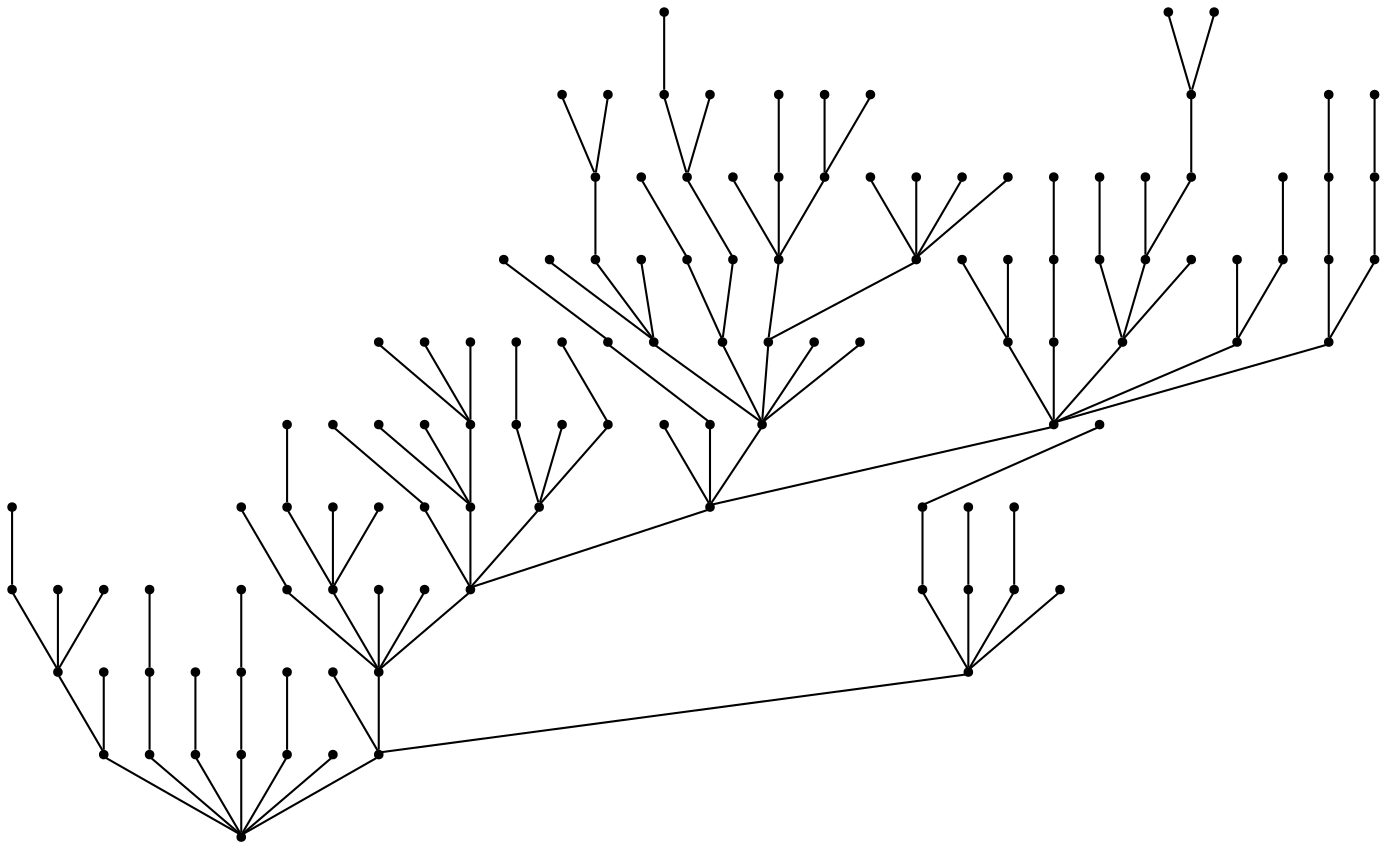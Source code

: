 graph {
  node [shape=point,comment="{\"directed\":false,\"doi\":\"10.1007/978-3-540-70904-6_9\",\"figure\":\"8\"}"]

  v0 [pos="1017.1142123909883,459.7537061903215"]
  v1 [pos="1013.2353424781976,720.8297114902076"]
  v2 [pos="842.8786609738372,472.3125478956438"]
  v3 [pos="689.5897336028343,377.1984439426002"]
  v4 [pos="561.9514137445494,400.9458880954322"]
  v5 [pos="543.2307299236918,447.70002577039963"]
  v6 [pos="1300.2522892441862,582.8078291151263"]
  v7 [pos="1238.1980332485464,557.9703352186419"]
  v8 [pos="1242.9874500363371,533.1323009067115"]
  v9 [pos="1241.7789039789243,469.89692264133066"]
  v10 [pos="1241.7789039789245,545.7817734612363"]
  v11 [pos="1176.1458439316862,533.1323009067114"]
  v12 [pos="1176.145843931686,482.5442653232153"]
  v13 [pos="1213.5705032703488,399.4479518466529"]
  v14 [pos="1157.3392578125,435.5781894259985"]
  v15 [pos="1177.3533884447675,520.4854668511288"]
  v16 [pos="1110.5128315770348,520.4854668511288"]
  v17 [pos="1110.512831577035,495.19122653537363"]
  v18 [pos="1168.985183502907,458.16358142428965"]
  v19 [pos="1106.9329941860465,483.0005349053281"]
  v20 [pos="1162.2375567768895,321.4031240675188"]
  v21 [pos="1113.8618845385172,367.5203344557025"]
  v22 [pos="1101.110015443314,471.70782301161046"]
  v23 [pos="1141.6311001090116,415.60421201917904"]
  v24 [pos="1093.2554278706396,461.7229482862689"]
  v25 [pos="1111.720344295058,507.8380605909563"]
  v26 [pos="1065.487770257994,413.6359871758359"]
  v27 [pos="1044.878738190407,507.8380605909563"]
  v28 [pos="1094.6556822311045,350.88021172417575"]
  v29 [pos="1055.8844226925873,405.31721327039975"]
  v30 [pos="1072.6464117005814,338.176093631321"]
  v31 [pos="1044.878738190407,398.96561516655856"]
  v32 [pos="1032.8717955123545,394.8083262973365"]
  v33 [pos="1031.3897483648254,617.0734426710344"]
  v34 [pos="975.1616188226743,580.9438090854226"]
  v35 [pos="978.341378997093,514.1912163628475"]
  v36 [pos="985.4697674418603,660.0401263766823"]
  v37 [pos="1006.0767169331397,645.3677198621965"]
  v38 [pos="957.7031431686046,599.2521307203508"]
  v39 [pos="996.4733852652616,653.6870341830787"]
  v40 [pos="994.0984374999999,449.24586825900633"]
  v41 [pos="980.9835483284884,569.6526230706113"]
  v42 [pos="918.9303097747093,544.8125542534726"]
  v43 [pos="967.306999454942,590.9302096896705"]
  v44 [pos="887.0900072674418,341.8183030022519"]
  v45 [pos="871.3308184956395,406.76307890150326"]
  v46 [pos="883.3398278524709,666.0031975640195"]
  v47 [pos="855.5737281976744,605.2130402459043"]
  v48 [pos="874.5105786700582,736.9110128614641"]
  v49 [pos="871.3308184956395,670.1578161451555"]
  v50 [pos="858.753488372093,671.966173383925"]
  v51 [pos="855.5737281976744,471.70782301161057"]
  v52 [pos="861.9332485465117,738.719274732802"]
  v53 [pos="858.753488372093,404.9563111199277"]
  v54 [pos="852.3919013444767,538.4609561496314"]
  v55 [pos="849.2412972383721,738.1151538425027"]
  v56 [pos="846.0594703851744,405.56043201022715"]
  v57 [pos="836.5472792514536,339.41151512993747"]
  v58 [pos="833.3675190770348,406.16512510511643"]
  v59 [pos="785.853461119186,544.8125542534726"]
  v60 [pos="776.3407453670056,610.9615029229062"]
  v61 [pos="763.9926258175872,607.9656940036352"]
  v62 [pos="742.1307412790696,671.1192788018125"]
  v63 [pos="733.3124454941861,503.5031975640194"]
  v64 [pos="733.3124454941861,586.1234686109758"]
  v65 [pos="720.2683639171512,734.2734675937232"]
  v66 [pos="711.4510855741279,440.3510750664609"]
  v67 [pos="711.4510855741278,649.2776256137427"]
  v68 [pos="701.9394349563954,374.2026032341854"]
  v69 [pos="699.8916503906249,445.62765969170493"]
  v70 [pos="699.891650390625,643.9990064832903"]
  v71 [pos="692.4267271529797,308.0526373121478"]
  v72 [pos="689.5897336028343,712.4313375684953"]
  v73 [pos="689.5412858829942,636.6297107272683"]
  v74 [pos="682.9134947311046,241.90524631076437"]
  v75 [pos="678.0303063680958,382.47502856784433"]
  v76 [pos="678.0303063680958,707.1526230706113"]
  v77 [pos="673.902425508721,472.88131925794846"]
  v78 [pos="673.9024255087209,616.7479218377011"]
  v79 [pos="670.564317996003,244.900546603733"]
  v80 [pos="669.1791583393896,522.3313034905332"]
  v81 [pos="669.1791583393896,604.9526235792375"]
  v82 [pos="666.7750783521076,509.856289757623"]
  v83 [pos="666.4718886264534,387.7531390719947"]
  v84 [pos="666.4718886264535,701.8745125664609"]
  v85 [pos="656.1210074491278,395.12294345431894"]
  v86 [pos="656.1210074491278,694.5062976413308"]
  v87 [pos="645.7690849836483,687.1359528435605"]
  v88 [pos="636.9997456395349,677.9407204522031"]
  v89 [pos="633.0516101925872,329.87709257337826"]
  v90 [pos="633.0516101925872,759.7489696078834"]
  v91 [pos="622.7002043968023,752.3802460564511"]
  v92 [pos="621.3619345021802,431.5698326958553"]
  v93 [pos="621.3619345021802,658.0577871534563"]
  v94 [pos="614.4913880813954,647.3692597283261"]
  v95 [pos="612.3493232194768,344.61568408542246"]
  v96 [pos="609.768120912064,454.052609337701"]
  v97 [pos="609.7681209120639,635.5739614698625"]
  v98 [pos="605.0458950308865,623.778663211399"]
  v99 [pos="601.9973928052326,737.6401604546445"]
  v100 [pos="593.2290947492733,728.4448009067116"]
  v101 [pos="578.9290447856105,286.74071841769785"]
  v102 [pos="577.5887002634447,381.064130995009"]
  v103 [pos="568.820394258721,390.25942696465415"]
  v104 [pos="568.5786802779796,294.1114764743386"]
  v105 [pos="555.0803427053052,677.992218865289"]
  v106 [pos="550.3570755359739,423.42923694186777"]
  v107 [pos="550.3570755359739,666.1979696485735"]
  v108 [pos="545.6353265806686,435.22399478488535"]
  v109 [pos="545.5077171148256,228.8656573825416"]
  v110 [pos="543.2307299236918,460.4063055250383"]
  v111 [pos="540.9120753088663,642.6073413425025"]
  v112 [pos="540.6885878452035,769.7568596733945"]
  v113 [pos="533.8180414244185,330.5583975050188"]
  v114 [pos="525.0497433684593,339.75261264377207"]
  v115 [pos="516.2804119731105,348.94794040256113"]
  v116 [pos="496.91640284338666,820.261989169651"]
  v117 [pos="490.94652298328486,696.8193393283424"]
  v118 [pos="488.14809683866287,811.0667249891497"]
  v119 [pos="476.778271484375,661.4359876844621"]

  v119 -- v111 [id="-2",pos="476.778271484375,661.4359876844621 540.9120753088663,642.6073413425025 540.9120753088663,642.6073413425025 540.9120753088663,642.6073413425025"]
  v118 -- v112 [id="-5",pos="488.14809683866287,811.0667249891497 540.6885878452035,769.7568596733945 540.6885878452035,769.7568596733945 540.6885878452035,769.7568596733945"]
  v117 -- v107 [id="-6",pos="490.94652298328486,696.8193393283424 550.3570755359739,666.1979696485735 550.3570755359739,666.1979696485735 550.3570755359739,666.1979696485735"]
  v116 -- v112 [id="-11",pos="496.91640284338666,820.261989169651 540.6885878452035,769.7568596733945 540.6885878452035,769.7568596733945 540.6885878452035,769.7568596733945"]
  v115 -- v103 [id="-14",pos="516.2804119731105,348.94794040256113 568.820394258721,390.25942696465415 568.820394258721,390.25942696465415 568.820394258721,390.25942696465415"]
  v114 -- v103 [id="-17",pos="525.0497433684593,339.75261264377207 568.820394258721,390.25942696465415 568.820394258721,390.25942696465415 568.820394258721,390.25942696465415"]
  v113 -- v102 [id="-20",pos="533.8180414244185,330.5583975050188 577.5887002634447,381.064130995009 577.5887002634447,381.064130995009 577.5887002634447,381.064130995009"]
  v112 -- v100 [id="-23",pos="540.6885878452035,769.7568596733945 593.2290947492733,728.4448009067116 593.2290947492733,728.4448009067116 593.2290947492733,728.4448009067116"]
  v111 -- v98 [id="-24",pos="540.9120753088663,642.6073413425025 605.0458950308865,623.778663211399 605.0458950308865,623.778663211399 605.0458950308865,623.778663211399"]
  v110 -- v96 [id="-25",pos="543.2307299236918,460.4063055250383 609.768120912064,454.052609337701 609.768120912064,454.052609337701 609.768120912064,454.052609337701"]
  v5 -- v96 [id="-26",pos="543.2307299236918,447.70002577039963 609.768120912064,454.052609337701 609.768120912064,454.052609337701 609.768120912064,454.052609337701"]
  v109 -- v101 [id="-31",pos="545.5077171148256,228.8656573825416 578.9290447856105,286.74071841769785 578.9290447856105,286.74071841769785 578.9290447856105,286.74071841769785"]
  v108 -- v96 [id="-32",pos="545.6353265806686,435.22399478488535 609.768120912064,454.052609337701 609.768120912064,454.052609337701 609.768120912064,454.052609337701"]
  v107 -- v97 [id="-47",pos="550.3570755359739,666.1979696485735 609.7681209120639,635.5739614698625 609.7681209120639,635.5739614698625 609.7681209120639,635.5739614698625"]
  v106 -- v96 [id="-48",pos="550.3570755359739,423.42923694186777 609.768120912064,454.052609337701 609.768120912064,454.052609337701 609.768120912064,454.052609337701"]
  v105 -- v94 [id="-53",pos="555.0803427053052,677.992218865289 614.4913880813954,647.3692597283261 614.4913880813954,647.3692597283261 614.4913880813954,647.3692597283261"]
  v4 -- v92 [id="-56",pos="561.9514137445494,400.9458880954322 621.3619345021802,431.5698326958553 621.3619345021802,431.5698326958553 621.3619345021802,431.5698326958553"]
  v104 -- v95 [id="-62",pos="568.5786802779796,294.1114764743386 612.3493232194768,344.61568408542246 612.3493232194768,344.61568408542246 612.3493232194768,344.61568408542246"]
  v103 -- v92 [id="-63",pos="568.820394258721,390.25942696465415 621.3619345021802,431.5698326958553 621.3619345021802,431.5698326958553 621.3619345021802,431.5698326958553"]
  v102 -- v92 [id="-68",pos="577.5887002634447,381.064130995009 621.3619345021802,431.5698326958553 621.3619345021802,431.5698326958553 621.3619345021802,431.5698326958553"]
  v101 -- v95 [id="-69",pos="578.9290447856105,286.74071841769785 612.3493232194768,344.61568408542246 612.3493232194768,344.61568408542246 612.3493232194768,344.61568408542246"]
  v100 -- v87 [id="-74",pos="593.2290947492733,728.4448009067116 645.7690849836483,687.1359528435605 645.7690849836483,687.1359528435605 645.7690849836483,687.1359528435605"]
  v99 -- v87 [id="-77",pos="601.9973928052326,737.6401604546445 645.7690849836483,687.1359528435605 645.7690849836483,687.1359528435605 645.7690849836483,687.1359528435605"]
  v98 -- v81 [id="-78",pos="605.0458950308865,623.778663211399 669.1791583393896,604.9526235792375 669.1791583393896,604.9526235792375 669.1791583393896,604.9526235792375"]
  v97 -- v81 [id="-83",pos="609.7681209120639,635.5739614698625 669.1791583393896,604.9526235792375 669.1791583393896,604.9526235792375 669.1791583393896,604.9526235792375"]
  v96 -- v77 [id="-84",pos="609.768120912064,454.052609337701 673.902425508721,472.88131925794846 673.902425508721,472.88131925794846 673.902425508721,472.88131925794846"]
  v95 -- v85 [id="-85",pos="612.3493232194768,344.61568408542246 656.1210074491278,395.12294345431894 656.1210074491278,395.12294345431894 656.1210074491278,395.12294345431894"]
  v94 -- v78 [id="-90",pos="614.4913880813954,647.3692597283261 673.9024255087209,616.7479218377011 673.9024255087209,616.7479218377011 673.9024255087209,616.7479218377011"]
  v93 -- v78 [id="-95",pos="621.3619345021802,658.0577871534563 673.9024255087209,616.7479218377011 673.9024255087209,616.7479218377011 673.9024255087209,616.7479218377011"]
  v92 -- v77 [id="-96",pos="621.3619345021802,431.5698326958553 673.902425508721,472.88131925794846 673.902425508721,472.88131925794846 673.902425508721,472.88131925794846"]
  v91 -- v86 [id="-97",pos="622.7002043968023,752.3802460564511 656.1210074491278,694.5062976413308 656.1210074491278,694.5062976413308 656.1210074491278,694.5062976413308"]
  v90 -- v84 [id="-107",pos="633.0516101925872,759.7489696078834 666.4718886264535,701.8745125664609 666.4718886264535,701.8745125664609 666.4718886264535,701.8745125664609"]
  v89 -- v83 [id="-108",pos="633.0516101925872,329.87709257337826 666.4718886264534,387.7531390719947 666.4718886264534,387.7531390719947 666.4718886264534,387.7531390719947"]
  v88 -- v73 [id="-113",pos="636.9997456395349,677.9407204522031 689.5412858829942,636.6297107272683 689.5412858829942,636.6297107272683 689.5412858829942,636.6297107272683"]
  v87 -- v73 [id="-116",pos="645.7690849836483,687.1359528435605 689.5412858829942,636.6297107272683 689.5412858829942,636.6297107272683 689.5412858829942,636.6297107272683"]
  v86 -- v73 [id="-119",pos="656.1210074491278,694.5062976413308 689.5412858829942,636.6297107272683 689.5412858829942,636.6297107272683 689.5412858829942,636.6297107272683"]
  v85 -- v69 [id="-120",pos="656.1210074491278,395.12294345431894 699.8916503906249,445.62765969170493 699.8916503906249,445.62765969170493 699.8916503906249,445.62765969170493"]
  v84 -- v70 [id="-125",pos="666.4718886264535,701.8745125664609 699.891650390625,643.9990064832903 699.891650390625,643.9990064832903 699.891650390625,643.9990064832903"]
  v83 -- v69 [id="-126",pos="666.4718886264534,387.7531390719947 699.8916503906249,445.62765969170493 699.8916503906249,445.62765969170493 699.8916503906249,445.62765969170493"]
  v82 -- v63 [id="-127",pos="666.7750783521076,509.856289757623 733.3124454941861,503.5031975640194 733.3124454941861,503.5031975640194 733.3124454941861,503.5031975640194"]
  v81 -- v64 [id="-128",pos="669.1791583393896,604.9526235792375 733.3124454941861,586.1234686109758 733.3124454941861,586.1234686109758 733.3124454941861,586.1234686109758"]
  v80 -- v63 [id="-129",pos="669.1791583393896,522.3313034905332 733.3124454941861,503.5031975640194 733.3124454941861,503.5031975640194 733.3124454941861,503.5031975640194"]
  v79 -- v71 [id="-136",pos="670.564317996003,244.900546603733 692.4267271529797,308.0526373121478 692.4267271529797,308.0526373121478 692.4267271529797,308.0526373121478"]
  v78 -- v64 [id="-141",pos="673.9024255087209,616.7479218377011 733.3124454941861,586.1234686109758 733.3124454941861,586.1234686109758 733.3124454941861,586.1234686109758"]
  v77 -- v63 [id="-142",pos="673.902425508721,472.88131925794846 733.3124454941861,503.5031975640194 733.3124454941861,503.5031975640194 733.3124454941861,503.5031975640194"]
  v76 -- v67 [id="-149",pos="678.0303063680958,707.1526230706113 711.4510855741278,649.2776256137427 711.4510855741278,649.2776256137427 711.4510855741278,649.2776256137427"]
  v75 -- v66 [id="-150",pos="678.0303063680958,382.47502856784433 711.4510855741279,440.3510750664609 711.4510855741279,440.3510750664609 711.4510855741279,440.3510750664609"]
  v74 -- v71 [id="-155",pos="682.9134947311046,241.90524631076437 692.4267271529797,308.0526373121478 692.4267271529797,308.0526373121478 692.4267271529797,308.0526373121478"]
  v73 -- v64 [id="-158",pos="689.5412858829942,636.6297107272683 733.3124454941861,586.1234686109758 733.3124454941861,586.1234686109758 733.3124454941861,586.1234686109758"]
  v72 -- v67 [id="-159",pos="689.5897336028343,712.4313375684953 711.4510855741278,649.2776256137427 711.4510855741278,649.2776256137427 711.4510855741278,649.2776256137427"]
  v3 -- v66 [id="-160",pos="689.5897336028343,377.1984439426002 711.4510855741279,440.3510750664609 711.4510855741279,440.3510750664609 711.4510855741279,440.3510750664609"]
  v71 -- v68 [id="-161",pos="692.4267271529797,308.0526373121478 701.9394349563954,374.2026032341854 701.9394349563954,374.2026032341854 701.9394349563954,374.2026032341854"]
  v70 -- v64 [id="-173",pos="699.891650390625,643.9990064832903 733.3124454941861,586.1234686109758 733.3124454941861,586.1234686109758 733.3124454941861,586.1234686109758"]
  v69 -- v63 [id="-174",pos="699.8916503906249,445.62765969170493 733.3124454941861,503.5031975640194 733.3124454941861,503.5031975640194 733.3124454941861,503.5031975640194"]
  v68 -- v66 [id="-175",pos="701.9394349563954,374.2026032341854 711.4510855741279,440.3510750664609 711.4510855741279,440.3510750664609 711.4510855741279,440.3510750664609"]
  v67 -- v64 [id="-182",pos="711.4510855741278,649.2776256137427 733.3124454941861,586.1234686109758 733.3124454941861,586.1234686109758 733.3124454941861,586.1234686109758"]
  v66 -- v63 [id="-183",pos="711.4510855741279,440.3510750664609 733.3124454941861,503.5031975640194 733.3124454941861,503.5031975640194 733.3124454941861,503.5031975640194"]
  v65 -- v62 [id="-188",pos="720.2683639171512,734.2734675937232 742.1307412790696,671.1192788018125 742.1307412790696,671.1192788018125 742.1307412790696,671.1192788018125"]
  v64 -- v59 [id="-191",pos="733.3124454941861,586.1234686109758 785.853461119186,544.8125542534726 785.853461119186,544.8125542534726 785.853461119186,544.8125542534726"]
  v63 -- v59 [id="-192",pos="733.3124454941861,503.5031975640194 785.853461119186,544.8125542534726 785.853461119186,544.8125542534726 785.853461119186,544.8125542534726"]
  v62 -- v61 [id="-197",pos="742.1307412790696,671.1192788018125 763.9926258175872,607.9656940036352 763.9926258175872,607.9656940036352 763.9926258175872,607.9656940036352"]
  v61 -- v59 [id="-200",pos="763.9926258175872,607.9656940036352 785.853461119186,544.8125542534726 785.853461119186,544.8125542534726 785.853461119186,544.8125542534726"]
  v60 -- v59 [id="-203",pos="776.3407453670056,610.9615029229062 785.853461119186,544.8125542534726 785.853461119186,544.8125542534726 785.853461119186,544.8125542534726"]
  v59 -- v54 [id="-206",pos="785.853461119186,544.8125542534726 852.3919013444767,538.4609561496314 852.3919013444767,538.4609561496314 852.3919013444767,538.4609561496314"]
  v58 -- v2 [id="-209",pos="833.3675190770348,406.16512510511643 842.8786609738372,472.3125478956438 842.8786609738372,472.3125478956438 842.8786609738372,472.3125478956438"]
  v57 -- v56 [id="-210",pos="836.5472792514536,339.41151512993747 846.0594703851744,405.56043201022715 846.0594703851744,405.56043201022715 846.0594703851744,405.56043201022715"]
  v2 -- v54 [id="-215",pos="842.8786609738372,472.3125478956438 852.3919013444767,538.4609561496314 852.3919013444767,538.4609561496314 852.3919013444767,538.4609561496314"]
  v56 -- v51 [id="-216",pos="846.0594703851744,405.56043201022715 855.5737281976744,471.70782301161057 855.5737281976744,471.70782301161057 855.5737281976744,471.70782301161057"]
  v55 -- v50 [id="-222",pos="849.2412972383721,738.1151538425027 858.753488372093,671.966173383925 858.753488372093,671.966173383925 858.753488372093,671.966173383925"]
  v54 -- v42 [id="-225",pos="852.3919013444767,538.4609561496314 918.9303097747093,544.8125542534726 918.9303097747093,544.8125542534726 918.9303097747093,544.8125542534726"]
  v47 -- v54 [id="-228",pos="855.5737281976744,605.2130402459043 852.3919013444767,538.4609561496314 852.3919013444767,538.4609561496314 852.3919013444767,538.4609561496314"]
  v51 -- v54 [id="-229",pos="855.5737281976744,471.70782301161057 852.3919013444767,538.4609561496314 852.3919013444767,538.4609561496314 852.3919013444767,538.4609561496314"]
  v50 -- v47 [id="-232",pos="858.753488372093,671.966173383925 855.5737281976744,605.2130402459043 855.5737281976744,605.2130402459043 855.5737281976744,605.2130402459043"]
  v53 -- v51 [id="-233",pos="858.753488372093,404.9563111199277 855.5737281976744,471.70782301161057 855.5737281976744,471.70782301161057 855.5737281976744,471.70782301161057"]
  v52 -- v50 [id="-238",pos="861.9332485465117,738.719274732802 858.753488372093,671.966173383925 858.753488372093,671.966173383925 858.753488372093,671.966173383925"]
  v49 -- v47 [id="-245",pos="871.3308184956395,670.1578161451555 855.5737281976744,605.2130402459043 855.5737281976744,605.2130402459043 855.5737281976744,605.2130402459043"]
  v45 -- v51 [id="-246",pos="871.3308184956395,406.76307890150326 855.5737281976744,471.70782301161057 855.5737281976744,471.70782301161057 855.5737281976744,471.70782301161057"]
  v48 -- v50 [id="-247",pos="874.5105786700582,736.9110128614641 858.753488372093,671.966173383925 858.753488372093,671.966173383925 858.753488372093,671.966173383925"]
  v46 -- v47 [id="-254",pos="883.3398278524709,666.0031975640195 855.5737281976744,605.2130402459043 855.5737281976744,605.2130402459043 855.5737281976744,605.2130402459043"]
  v44 -- v45 [id="-257",pos="887.0900072674418,341.8183030022519 871.3308184956395,406.76307890150326 871.3308184956395,406.76307890150326 871.3308184956395,406.76307890150326"]
  v42 -- v35 [id="-260",pos="918.9303097747093,544.8125542534726 978.341378997093,514.1912163628475 978.341378997093,514.1912163628475 978.341378997093,514.1912163628475"]
  v38 -- v42 [id="-263",pos="957.7031431686046,599.2521307203508 918.9303097747093,544.8125542534726 918.9303097747093,544.8125542534726 918.9303097747093,544.8125542534726"]
  v43 -- v42 [id="-269",pos="967.306999454942,590.9302096896705 918.9303097747093,544.8125542534726 918.9303097747093,544.8125542534726 918.9303097747093,544.8125542534726"]
  v34 -- v42 [id="-272",pos="975.1616188226743,580.9438090854226 918.9303097747093,544.8125542534726 918.9303097747093,544.8125542534726 918.9303097747093,544.8125542534726"]
  v35 -- v27 [id="-273",pos="978.341378997093,514.1912163628475 1044.878738190407,507.8380605909563 1044.878738190407,507.8380605909563 1044.878738190407,507.8380605909563"]
  v41 -- v42 [id="-276",pos="980.9835483284884,569.6526230706113 918.9303097747093,544.8125542534726 918.9303097747093,544.8125542534726 918.9303097747093,544.8125542534726"]
  v36 -- v38 [id="-281",pos="985.4697674418603,660.0401263766823 957.7031431686046,599.2521307203508 957.7031431686046,599.2521307203508 957.7031431686046,599.2521307203508"]
  v40 -- v35 [id="-284",pos="994.0984374999999,449.24586825900633 978.341378997093,514.1912163628475 978.341378997093,514.1912163628475 978.341378997093,514.1912163628475"]
  v39 -- v38 [id="-285",pos="996.4733852652616,653.6870341830787 957.7031431686046,599.2521307203508 957.7031431686046,599.2521307203508 957.7031431686046,599.2521307203508"]
  v37 -- v38 [id="-290",pos="1006.0767169331397,645.3677198621965 957.7031431686046,599.2521307203508 957.7031431686046,599.2521307203508 957.7031431686046,599.2521307203508"]
  v1 -- v36 [id="-293",pos="1013.2353424781976,720.8297114902076 985.4697674418603,660.0401263766823 985.4697674418603,660.0401263766823 985.4697674418603,660.0401263766823"]
  v0 -- v35 [id="-299",pos="1017.1142123909883,459.7537061903215 978.341378997093,514.1912163628475 978.341378997093,514.1912163628475 978.341378997093,514.1912163628475"]
  v33 -- v34 [id="-305",pos="1031.3897483648254,617.0734426710344 975.1616188226743,580.9438090854226 975.1616188226743,580.9438090854226 975.1616188226743,580.9438090854226"]
  v32 -- v0 [id="-306",pos="1032.8717955123545,394.8083262973365 1017.1142123909883,459.7537061903215 1017.1142123909883,459.7537061903215 1017.1142123909883,459.7537061903215"]
  v31 -- v0 [id="-311",pos="1044.878738190407,398.96561516655856 1017.1142123909883,459.7537061903215 1017.1142123909883,459.7537061903215 1017.1142123909883,459.7537061903215"]
  v29 -- v0 [id="-316",pos="1055.8844226925873,405.31721327039975 1017.1142123909883,459.7537061903215 1017.1142123909883,459.7537061903215 1017.1142123909883,459.7537061903215"]
  v26 -- v0 [id="-319",pos="1065.487770257994,413.6359871758359 1017.1142123909883,459.7537061903215 1017.1142123909883,459.7537061903215 1017.1142123909883,459.7537061903215"]
  v30 -- v31 [id="-322",pos="1072.6464117005814,338.176093631321 1044.878738190407,398.96561516655856 1044.878738190407,398.96561516655856 1044.878738190407,398.96561516655856"]
  v24 -- v27 [id="-325",pos="1093.2554278706396,461.7229482862689 1044.878738190407,507.8380605909563 1044.878738190407,507.8380605909563 1044.878738190407,507.8380605909563"]
  v28 -- v29 [id="-326",pos="1094.6556822311045,350.88021172417575 1055.8844226925873,405.31721327039975 1055.8844226925873,405.31721327039975 1055.8844226925873,405.31721327039975"]
  v22 -- v27 [id="-334",pos="1101.110015443314,471.70782301161046 1044.878738190407,507.8380605909563 1044.878738190407,507.8380605909563 1044.878738190407,507.8380605909563"]
  v19 -- v27 [id="-337",pos="1106.9329941860465,483.0005349053281 1044.878738190407,507.8380605909563 1044.878738190407,507.8380605909563 1044.878738190407,507.8380605909563"]
  v16 -- v27 [id="-343",pos="1110.5128315770348,520.4854668511288 1044.878738190407,507.8380605909563 1044.878738190407,507.8380605909563 1044.878738190407,507.8380605909563"]
  v17 -- v27 [id="-344",pos="1110.512831577035,495.19122653537363 1044.878738190407,507.8380605909563 1044.878738190407,507.8380605909563 1044.878738190407,507.8380605909563"]
  v25 -- v27 [id="-345",pos="1111.720344295058,507.8380605909563 1044.878738190407,507.8380605909563 1044.878738190407,507.8380605909563 1044.878738190407,507.8380605909563"]
  v21 -- v26 [id="-350",pos="1113.8618845385172,367.5203344557025 1065.487770257994,413.6359871758359 1065.487770257994,413.6359871758359 1065.487770257994,413.6359871758359"]
  v23 -- v24 [id="-355",pos="1141.6311001090116,415.60421201917904 1093.2554278706396,461.7229482862689 1093.2554278706396,461.7229482862689 1093.2554278706396,461.7229482862689"]
  v14 -- v22 [id="-358",pos="1157.3392578125,435.5781894259985 1101.110015443314,471.70782301161046 1101.110015443314,471.70782301161046 1101.110015443314,471.70782301161046"]
  v20 -- v21 [id="-361",pos="1162.2375567768895,321.4031240675188 1113.8618845385172,367.5203344557025 1113.8618845385172,367.5203344557025 1113.8618845385172,367.5203344557025"]
  v18 -- v19 [id="-364",pos="1168.985183502907,458.16358142428965 1106.9329941860465,483.0005349053281 1106.9329941860465,483.0005349053281 1106.9329941860465,483.0005349053281"]
  v11 -- v16 [id="-367",pos="1176.1458439316862,533.1323009067114 1110.5128315770348,520.4854668511288 1110.5128315770348,520.4854668511288 1110.5128315770348,520.4854668511288"]
  v12 -- v17 [id="-368",pos="1176.145843931686,482.5442653232153 1110.512831577035,495.19122653537363 1110.512831577035,495.19122653537363 1110.512831577035,495.19122653537363"]
  v15 -- v16 [id="-369",pos="1177.3533884447675,520.4854668511288 1110.5128315770348,520.4854668511288 1110.5128315770348,520.4854668511288 1110.5128315770348,520.4854668511288"]
  v13 -- v14 [id="-376",pos="1213.5705032703488,399.4479518466529 1157.3392578125,435.5781894259985 1157.3392578125,435.5781894259985 1157.3392578125,435.5781894259985"]
  v7 -- v11 [id="-379",pos="1238.1980332485464,557.9703352186419 1176.1458439316862,533.1323009067114 1176.1458439316862,533.1323009067114 1176.1458439316862,533.1323009067114"]
  v10 -- v11 [id="-382",pos="1241.7789039789245,545.7817734612363 1176.1458439316862,533.1323009067114 1176.1458439316862,533.1323009067114 1176.1458439316862,533.1323009067114"]
  v9 -- v12 [id="-383",pos="1241.7789039789243,469.89692264133066 1176.145843931686,482.5442653232153 1176.145843931686,482.5442653232153 1176.145843931686,482.5442653232153"]
  v8 -- v11 [id="-384",pos="1242.9874500363371,533.1323009067115 1176.1458439316862,533.1323009067114 1176.1458439316862,533.1323009067114 1176.1458439316862,533.1323009067114"]
  v6 -- v7 [id="-391",pos="1300.2522892441862,582.8078291151263 1238.1980332485464,557.9703352186419 1238.1980332485464,557.9703352186419 1238.1980332485464,557.9703352186419"]
}